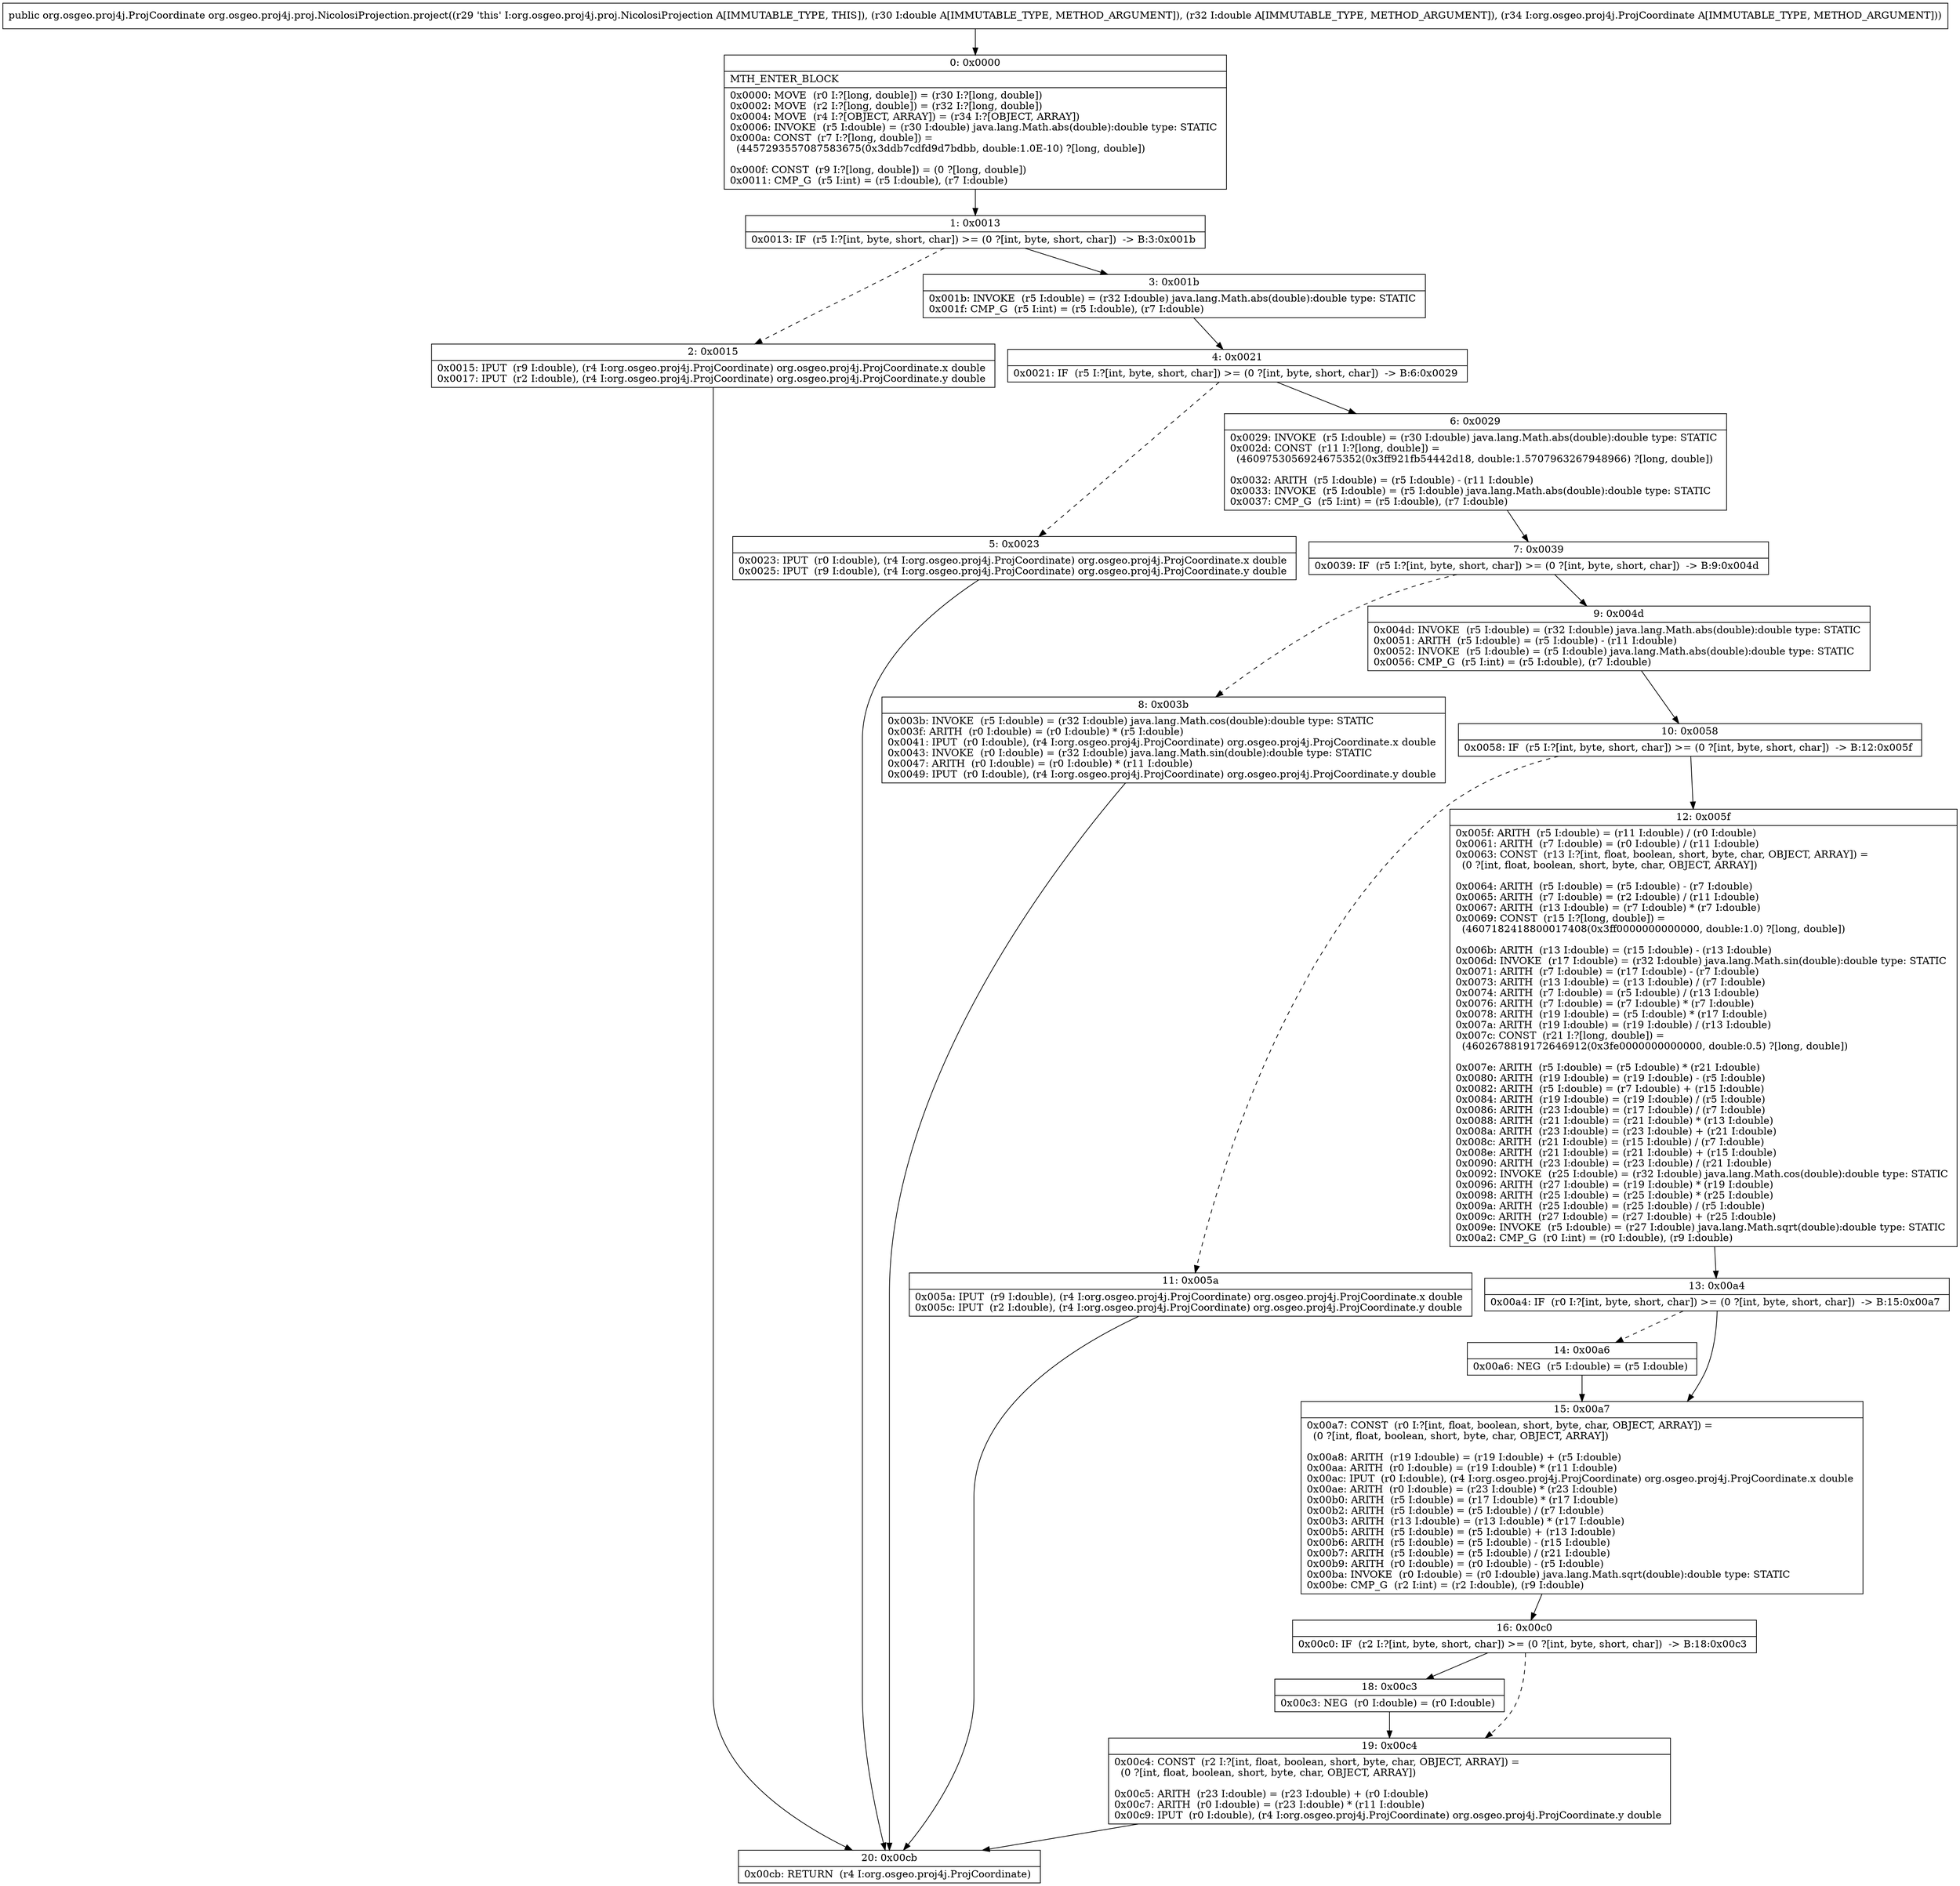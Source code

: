 digraph "CFG fororg.osgeo.proj4j.proj.NicolosiProjection.project(DDLorg\/osgeo\/proj4j\/ProjCoordinate;)Lorg\/osgeo\/proj4j\/ProjCoordinate;" {
Node_0 [shape=record,label="{0\:\ 0x0000|MTH_ENTER_BLOCK\l|0x0000: MOVE  (r0 I:?[long, double]) = (r30 I:?[long, double]) \l0x0002: MOVE  (r2 I:?[long, double]) = (r32 I:?[long, double]) \l0x0004: MOVE  (r4 I:?[OBJECT, ARRAY]) = (r34 I:?[OBJECT, ARRAY]) \l0x0006: INVOKE  (r5 I:double) = (r30 I:double) java.lang.Math.abs(double):double type: STATIC \l0x000a: CONST  (r7 I:?[long, double]) = \l  (4457293557087583675(0x3ddb7cdfd9d7bdbb, double:1.0E\-10) ?[long, double])\l \l0x000f: CONST  (r9 I:?[long, double]) = (0 ?[long, double]) \l0x0011: CMP_G  (r5 I:int) = (r5 I:double), (r7 I:double) \l}"];
Node_1 [shape=record,label="{1\:\ 0x0013|0x0013: IF  (r5 I:?[int, byte, short, char]) \>= (0 ?[int, byte, short, char])  \-\> B:3:0x001b \l}"];
Node_2 [shape=record,label="{2\:\ 0x0015|0x0015: IPUT  (r9 I:double), (r4 I:org.osgeo.proj4j.ProjCoordinate) org.osgeo.proj4j.ProjCoordinate.x double \l0x0017: IPUT  (r2 I:double), (r4 I:org.osgeo.proj4j.ProjCoordinate) org.osgeo.proj4j.ProjCoordinate.y double \l}"];
Node_3 [shape=record,label="{3\:\ 0x001b|0x001b: INVOKE  (r5 I:double) = (r32 I:double) java.lang.Math.abs(double):double type: STATIC \l0x001f: CMP_G  (r5 I:int) = (r5 I:double), (r7 I:double) \l}"];
Node_4 [shape=record,label="{4\:\ 0x0021|0x0021: IF  (r5 I:?[int, byte, short, char]) \>= (0 ?[int, byte, short, char])  \-\> B:6:0x0029 \l}"];
Node_5 [shape=record,label="{5\:\ 0x0023|0x0023: IPUT  (r0 I:double), (r4 I:org.osgeo.proj4j.ProjCoordinate) org.osgeo.proj4j.ProjCoordinate.x double \l0x0025: IPUT  (r9 I:double), (r4 I:org.osgeo.proj4j.ProjCoordinate) org.osgeo.proj4j.ProjCoordinate.y double \l}"];
Node_6 [shape=record,label="{6\:\ 0x0029|0x0029: INVOKE  (r5 I:double) = (r30 I:double) java.lang.Math.abs(double):double type: STATIC \l0x002d: CONST  (r11 I:?[long, double]) = \l  (4609753056924675352(0x3ff921fb54442d18, double:1.5707963267948966) ?[long, double])\l \l0x0032: ARITH  (r5 I:double) = (r5 I:double) \- (r11 I:double) \l0x0033: INVOKE  (r5 I:double) = (r5 I:double) java.lang.Math.abs(double):double type: STATIC \l0x0037: CMP_G  (r5 I:int) = (r5 I:double), (r7 I:double) \l}"];
Node_7 [shape=record,label="{7\:\ 0x0039|0x0039: IF  (r5 I:?[int, byte, short, char]) \>= (0 ?[int, byte, short, char])  \-\> B:9:0x004d \l}"];
Node_8 [shape=record,label="{8\:\ 0x003b|0x003b: INVOKE  (r5 I:double) = (r32 I:double) java.lang.Math.cos(double):double type: STATIC \l0x003f: ARITH  (r0 I:double) = (r0 I:double) * (r5 I:double) \l0x0041: IPUT  (r0 I:double), (r4 I:org.osgeo.proj4j.ProjCoordinate) org.osgeo.proj4j.ProjCoordinate.x double \l0x0043: INVOKE  (r0 I:double) = (r32 I:double) java.lang.Math.sin(double):double type: STATIC \l0x0047: ARITH  (r0 I:double) = (r0 I:double) * (r11 I:double) \l0x0049: IPUT  (r0 I:double), (r4 I:org.osgeo.proj4j.ProjCoordinate) org.osgeo.proj4j.ProjCoordinate.y double \l}"];
Node_9 [shape=record,label="{9\:\ 0x004d|0x004d: INVOKE  (r5 I:double) = (r32 I:double) java.lang.Math.abs(double):double type: STATIC \l0x0051: ARITH  (r5 I:double) = (r5 I:double) \- (r11 I:double) \l0x0052: INVOKE  (r5 I:double) = (r5 I:double) java.lang.Math.abs(double):double type: STATIC \l0x0056: CMP_G  (r5 I:int) = (r5 I:double), (r7 I:double) \l}"];
Node_10 [shape=record,label="{10\:\ 0x0058|0x0058: IF  (r5 I:?[int, byte, short, char]) \>= (0 ?[int, byte, short, char])  \-\> B:12:0x005f \l}"];
Node_11 [shape=record,label="{11\:\ 0x005a|0x005a: IPUT  (r9 I:double), (r4 I:org.osgeo.proj4j.ProjCoordinate) org.osgeo.proj4j.ProjCoordinate.x double \l0x005c: IPUT  (r2 I:double), (r4 I:org.osgeo.proj4j.ProjCoordinate) org.osgeo.proj4j.ProjCoordinate.y double \l}"];
Node_12 [shape=record,label="{12\:\ 0x005f|0x005f: ARITH  (r5 I:double) = (r11 I:double) \/ (r0 I:double) \l0x0061: ARITH  (r7 I:double) = (r0 I:double) \/ (r11 I:double) \l0x0063: CONST  (r13 I:?[int, float, boolean, short, byte, char, OBJECT, ARRAY]) = \l  (0 ?[int, float, boolean, short, byte, char, OBJECT, ARRAY])\l \l0x0064: ARITH  (r5 I:double) = (r5 I:double) \- (r7 I:double) \l0x0065: ARITH  (r7 I:double) = (r2 I:double) \/ (r11 I:double) \l0x0067: ARITH  (r13 I:double) = (r7 I:double) * (r7 I:double) \l0x0069: CONST  (r15 I:?[long, double]) = \l  (4607182418800017408(0x3ff0000000000000, double:1.0) ?[long, double])\l \l0x006b: ARITH  (r13 I:double) = (r15 I:double) \- (r13 I:double) \l0x006d: INVOKE  (r17 I:double) = (r32 I:double) java.lang.Math.sin(double):double type: STATIC \l0x0071: ARITH  (r7 I:double) = (r17 I:double) \- (r7 I:double) \l0x0073: ARITH  (r13 I:double) = (r13 I:double) \/ (r7 I:double) \l0x0074: ARITH  (r7 I:double) = (r5 I:double) \/ (r13 I:double) \l0x0076: ARITH  (r7 I:double) = (r7 I:double) * (r7 I:double) \l0x0078: ARITH  (r19 I:double) = (r5 I:double) * (r17 I:double) \l0x007a: ARITH  (r19 I:double) = (r19 I:double) \/ (r13 I:double) \l0x007c: CONST  (r21 I:?[long, double]) = \l  (4602678819172646912(0x3fe0000000000000, double:0.5) ?[long, double])\l \l0x007e: ARITH  (r5 I:double) = (r5 I:double) * (r21 I:double) \l0x0080: ARITH  (r19 I:double) = (r19 I:double) \- (r5 I:double) \l0x0082: ARITH  (r5 I:double) = (r7 I:double) + (r15 I:double) \l0x0084: ARITH  (r19 I:double) = (r19 I:double) \/ (r5 I:double) \l0x0086: ARITH  (r23 I:double) = (r17 I:double) \/ (r7 I:double) \l0x0088: ARITH  (r21 I:double) = (r21 I:double) * (r13 I:double) \l0x008a: ARITH  (r23 I:double) = (r23 I:double) + (r21 I:double) \l0x008c: ARITH  (r21 I:double) = (r15 I:double) \/ (r7 I:double) \l0x008e: ARITH  (r21 I:double) = (r21 I:double) + (r15 I:double) \l0x0090: ARITH  (r23 I:double) = (r23 I:double) \/ (r21 I:double) \l0x0092: INVOKE  (r25 I:double) = (r32 I:double) java.lang.Math.cos(double):double type: STATIC \l0x0096: ARITH  (r27 I:double) = (r19 I:double) * (r19 I:double) \l0x0098: ARITH  (r25 I:double) = (r25 I:double) * (r25 I:double) \l0x009a: ARITH  (r25 I:double) = (r25 I:double) \/ (r5 I:double) \l0x009c: ARITH  (r27 I:double) = (r27 I:double) + (r25 I:double) \l0x009e: INVOKE  (r5 I:double) = (r27 I:double) java.lang.Math.sqrt(double):double type: STATIC \l0x00a2: CMP_G  (r0 I:int) = (r0 I:double), (r9 I:double) \l}"];
Node_13 [shape=record,label="{13\:\ 0x00a4|0x00a4: IF  (r0 I:?[int, byte, short, char]) \>= (0 ?[int, byte, short, char])  \-\> B:15:0x00a7 \l}"];
Node_14 [shape=record,label="{14\:\ 0x00a6|0x00a6: NEG  (r5 I:double) = (r5 I:double) \l}"];
Node_15 [shape=record,label="{15\:\ 0x00a7|0x00a7: CONST  (r0 I:?[int, float, boolean, short, byte, char, OBJECT, ARRAY]) = \l  (0 ?[int, float, boolean, short, byte, char, OBJECT, ARRAY])\l \l0x00a8: ARITH  (r19 I:double) = (r19 I:double) + (r5 I:double) \l0x00aa: ARITH  (r0 I:double) = (r19 I:double) * (r11 I:double) \l0x00ac: IPUT  (r0 I:double), (r4 I:org.osgeo.proj4j.ProjCoordinate) org.osgeo.proj4j.ProjCoordinate.x double \l0x00ae: ARITH  (r0 I:double) = (r23 I:double) * (r23 I:double) \l0x00b0: ARITH  (r5 I:double) = (r17 I:double) * (r17 I:double) \l0x00b2: ARITH  (r5 I:double) = (r5 I:double) \/ (r7 I:double) \l0x00b3: ARITH  (r13 I:double) = (r13 I:double) * (r17 I:double) \l0x00b5: ARITH  (r5 I:double) = (r5 I:double) + (r13 I:double) \l0x00b6: ARITH  (r5 I:double) = (r5 I:double) \- (r15 I:double) \l0x00b7: ARITH  (r5 I:double) = (r5 I:double) \/ (r21 I:double) \l0x00b9: ARITH  (r0 I:double) = (r0 I:double) \- (r5 I:double) \l0x00ba: INVOKE  (r0 I:double) = (r0 I:double) java.lang.Math.sqrt(double):double type: STATIC \l0x00be: CMP_G  (r2 I:int) = (r2 I:double), (r9 I:double) \l}"];
Node_16 [shape=record,label="{16\:\ 0x00c0|0x00c0: IF  (r2 I:?[int, byte, short, char]) \>= (0 ?[int, byte, short, char])  \-\> B:18:0x00c3 \l}"];
Node_18 [shape=record,label="{18\:\ 0x00c3|0x00c3: NEG  (r0 I:double) = (r0 I:double) \l}"];
Node_19 [shape=record,label="{19\:\ 0x00c4|0x00c4: CONST  (r2 I:?[int, float, boolean, short, byte, char, OBJECT, ARRAY]) = \l  (0 ?[int, float, boolean, short, byte, char, OBJECT, ARRAY])\l \l0x00c5: ARITH  (r23 I:double) = (r23 I:double) + (r0 I:double) \l0x00c7: ARITH  (r0 I:double) = (r23 I:double) * (r11 I:double) \l0x00c9: IPUT  (r0 I:double), (r4 I:org.osgeo.proj4j.ProjCoordinate) org.osgeo.proj4j.ProjCoordinate.y double \l}"];
Node_20 [shape=record,label="{20\:\ 0x00cb|0x00cb: RETURN  (r4 I:org.osgeo.proj4j.ProjCoordinate) \l}"];
MethodNode[shape=record,label="{public org.osgeo.proj4j.ProjCoordinate org.osgeo.proj4j.proj.NicolosiProjection.project((r29 'this' I:org.osgeo.proj4j.proj.NicolosiProjection A[IMMUTABLE_TYPE, THIS]), (r30 I:double A[IMMUTABLE_TYPE, METHOD_ARGUMENT]), (r32 I:double A[IMMUTABLE_TYPE, METHOD_ARGUMENT]), (r34 I:org.osgeo.proj4j.ProjCoordinate A[IMMUTABLE_TYPE, METHOD_ARGUMENT])) }"];
MethodNode -> Node_0;
Node_0 -> Node_1;
Node_1 -> Node_2[style=dashed];
Node_1 -> Node_3;
Node_2 -> Node_20;
Node_3 -> Node_4;
Node_4 -> Node_5[style=dashed];
Node_4 -> Node_6;
Node_5 -> Node_20;
Node_6 -> Node_7;
Node_7 -> Node_8[style=dashed];
Node_7 -> Node_9;
Node_8 -> Node_20;
Node_9 -> Node_10;
Node_10 -> Node_11[style=dashed];
Node_10 -> Node_12;
Node_11 -> Node_20;
Node_12 -> Node_13;
Node_13 -> Node_14[style=dashed];
Node_13 -> Node_15;
Node_14 -> Node_15;
Node_15 -> Node_16;
Node_16 -> Node_18;
Node_16 -> Node_19[style=dashed];
Node_18 -> Node_19;
Node_19 -> Node_20;
}

